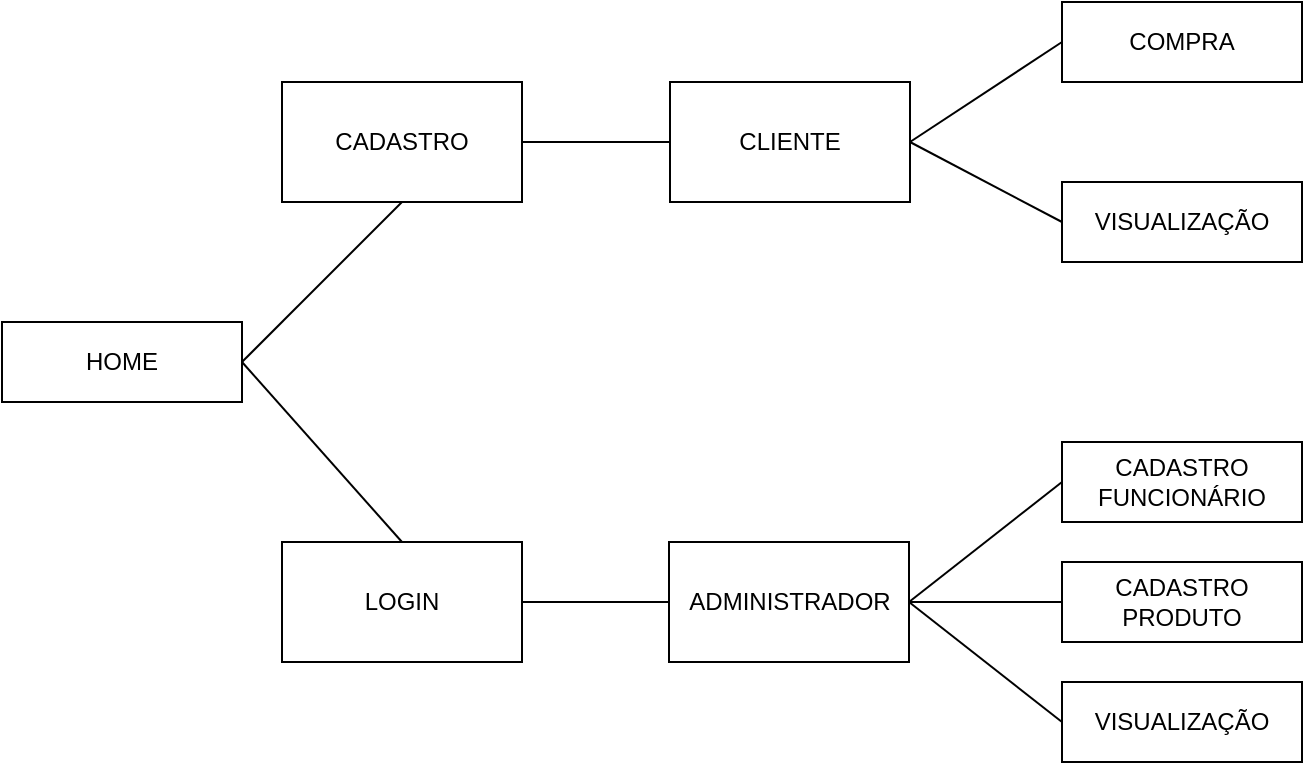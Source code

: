 <mxfile version="22.1.3" type="github">
  <diagram name="Página-1" id="RJLrpJErkAzs--GI1Qh0">
    <mxGraphModel dx="833" dy="454" grid="1" gridSize="10" guides="1" tooltips="1" connect="1" arrows="1" fold="1" page="1" pageScale="1" pageWidth="827" pageHeight="1169" math="0" shadow="0">
      <root>
        <mxCell id="0" />
        <mxCell id="1" parent="0" />
        <mxCell id="y7FlKb0LtAhKvf-wjRM2-1" value="HOME" style="rounded=0;whiteSpace=wrap;html=1;" vertex="1" parent="1">
          <mxGeometry x="20" y="220" width="120" height="40" as="geometry" />
        </mxCell>
        <mxCell id="y7FlKb0LtAhKvf-wjRM2-2" value="CADASTRO" style="rounded=0;whiteSpace=wrap;html=1;" vertex="1" parent="1">
          <mxGeometry x="160" y="100" width="120" height="60" as="geometry" />
        </mxCell>
        <mxCell id="y7FlKb0LtAhKvf-wjRM2-3" value="" style="endArrow=none;html=1;rounded=0;exitX=1;exitY=0.5;exitDx=0;exitDy=0;entryX=0.5;entryY=1;entryDx=0;entryDy=0;" edge="1" parent="1" source="y7FlKb0LtAhKvf-wjRM2-1" target="y7FlKb0LtAhKvf-wjRM2-2">
          <mxGeometry width="50" height="50" relative="1" as="geometry">
            <mxPoint x="390" y="260" as="sourcePoint" />
            <mxPoint x="440" y="210" as="targetPoint" />
          </mxGeometry>
        </mxCell>
        <mxCell id="y7FlKb0LtAhKvf-wjRM2-4" value="LOGIN" style="rounded=0;whiteSpace=wrap;html=1;" vertex="1" parent="1">
          <mxGeometry x="160" y="330" width="120" height="60" as="geometry" />
        </mxCell>
        <mxCell id="y7FlKb0LtAhKvf-wjRM2-5" value="" style="endArrow=none;html=1;rounded=0;exitX=1;exitY=0.5;exitDx=0;exitDy=0;entryX=0.5;entryY=0;entryDx=0;entryDy=0;" edge="1" parent="1" source="y7FlKb0LtAhKvf-wjRM2-1" target="y7FlKb0LtAhKvf-wjRM2-4">
          <mxGeometry width="50" height="50" relative="1" as="geometry">
            <mxPoint x="390" y="260" as="sourcePoint" />
            <mxPoint x="440" y="210" as="targetPoint" />
          </mxGeometry>
        </mxCell>
        <mxCell id="y7FlKb0LtAhKvf-wjRM2-6" value="CLIENTE" style="rounded=0;whiteSpace=wrap;html=1;" vertex="1" parent="1">
          <mxGeometry x="354" y="100" width="120" height="60" as="geometry" />
        </mxCell>
        <mxCell id="y7FlKb0LtAhKvf-wjRM2-7" value="" style="endArrow=none;html=1;rounded=0;exitX=1;exitY=0.5;exitDx=0;exitDy=0;entryX=0;entryY=0.5;entryDx=0;entryDy=0;" edge="1" parent="1" source="y7FlKb0LtAhKvf-wjRM2-2" target="y7FlKb0LtAhKvf-wjRM2-6">
          <mxGeometry width="50" height="50" relative="1" as="geometry">
            <mxPoint x="390" y="260" as="sourcePoint" />
            <mxPoint x="440" y="210" as="targetPoint" />
          </mxGeometry>
        </mxCell>
        <mxCell id="y7FlKb0LtAhKvf-wjRM2-8" value="ADMINISTRADOR" style="rounded=0;whiteSpace=wrap;html=1;" vertex="1" parent="1">
          <mxGeometry x="353.5" y="330" width="120" height="60" as="geometry" />
        </mxCell>
        <mxCell id="y7FlKb0LtAhKvf-wjRM2-9" value="" style="endArrow=none;html=1;rounded=0;exitX=1;exitY=0.5;exitDx=0;exitDy=0;entryX=0;entryY=0.5;entryDx=0;entryDy=0;" edge="1" parent="1" source="y7FlKb0LtAhKvf-wjRM2-4" target="y7FlKb0LtAhKvf-wjRM2-8">
          <mxGeometry width="50" height="50" relative="1" as="geometry">
            <mxPoint x="390" y="260" as="sourcePoint" />
            <mxPoint x="440" y="210" as="targetPoint" />
          </mxGeometry>
        </mxCell>
        <mxCell id="y7FlKb0LtAhKvf-wjRM2-10" value="COMPRA" style="rounded=0;whiteSpace=wrap;html=1;" vertex="1" parent="1">
          <mxGeometry x="550" y="60" width="120" height="40" as="geometry" />
        </mxCell>
        <mxCell id="y7FlKb0LtAhKvf-wjRM2-11" value="" style="endArrow=none;html=1;rounded=0;entryX=0;entryY=0.5;entryDx=0;entryDy=0;exitX=1;exitY=0.5;exitDx=0;exitDy=0;" edge="1" parent="1" source="y7FlKb0LtAhKvf-wjRM2-6" target="y7FlKb0LtAhKvf-wjRM2-10">
          <mxGeometry width="50" height="50" relative="1" as="geometry">
            <mxPoint x="390" y="260" as="sourcePoint" />
            <mxPoint x="440" y="210" as="targetPoint" />
          </mxGeometry>
        </mxCell>
        <mxCell id="y7FlKb0LtAhKvf-wjRM2-12" value="VISUALIZAÇÃO" style="rounded=0;whiteSpace=wrap;html=1;" vertex="1" parent="1">
          <mxGeometry x="550" y="150" width="120" height="40" as="geometry" />
        </mxCell>
        <mxCell id="y7FlKb0LtAhKvf-wjRM2-13" value="" style="endArrow=none;html=1;rounded=0;exitX=0;exitY=0.5;exitDx=0;exitDy=0;entryX=1;entryY=0.5;entryDx=0;entryDy=0;" edge="1" parent="1" source="y7FlKb0LtAhKvf-wjRM2-12" target="y7FlKb0LtAhKvf-wjRM2-6">
          <mxGeometry width="50" height="50" relative="1" as="geometry">
            <mxPoint x="390" y="260" as="sourcePoint" />
            <mxPoint x="440" y="210" as="targetPoint" />
          </mxGeometry>
        </mxCell>
        <mxCell id="y7FlKb0LtAhKvf-wjRM2-14" value="CADASTRO FUNCIONÁRIO" style="rounded=0;whiteSpace=wrap;html=1;" vertex="1" parent="1">
          <mxGeometry x="550" y="280" width="120" height="40" as="geometry" />
        </mxCell>
        <mxCell id="y7FlKb0LtAhKvf-wjRM2-15" value="CADASTRO PRODUTO" style="rounded=0;whiteSpace=wrap;html=1;" vertex="1" parent="1">
          <mxGeometry x="550" y="340" width="120" height="40" as="geometry" />
        </mxCell>
        <mxCell id="y7FlKb0LtAhKvf-wjRM2-16" value="" style="endArrow=none;html=1;rounded=0;exitX=0;exitY=0.5;exitDx=0;exitDy=0;entryX=1;entryY=0.5;entryDx=0;entryDy=0;" edge="1" parent="1" source="y7FlKb0LtAhKvf-wjRM2-14" target="y7FlKb0LtAhKvf-wjRM2-8">
          <mxGeometry width="50" height="50" relative="1" as="geometry">
            <mxPoint x="390" y="260" as="sourcePoint" />
            <mxPoint x="440" y="210" as="targetPoint" />
          </mxGeometry>
        </mxCell>
        <mxCell id="y7FlKb0LtAhKvf-wjRM2-17" value="" style="endArrow=none;html=1;rounded=0;exitX=0;exitY=0.5;exitDx=0;exitDy=0;entryX=1;entryY=0.5;entryDx=0;entryDy=0;" edge="1" parent="1" source="y7FlKb0LtAhKvf-wjRM2-15" target="y7FlKb0LtAhKvf-wjRM2-8">
          <mxGeometry width="50" height="50" relative="1" as="geometry">
            <mxPoint x="390" y="260" as="sourcePoint" />
            <mxPoint x="440" y="210" as="targetPoint" />
          </mxGeometry>
        </mxCell>
        <mxCell id="y7FlKb0LtAhKvf-wjRM2-18" value="VISUALIZAÇÃO" style="rounded=0;whiteSpace=wrap;html=1;" vertex="1" parent="1">
          <mxGeometry x="550" y="400" width="120" height="40" as="geometry" />
        </mxCell>
        <mxCell id="y7FlKb0LtAhKvf-wjRM2-19" value="" style="endArrow=none;html=1;rounded=0;entryX=0;entryY=0.5;entryDx=0;entryDy=0;exitX=1;exitY=0.5;exitDx=0;exitDy=0;" edge="1" parent="1" source="y7FlKb0LtAhKvf-wjRM2-8" target="y7FlKb0LtAhKvf-wjRM2-18">
          <mxGeometry width="50" height="50" relative="1" as="geometry">
            <mxPoint x="390" y="260" as="sourcePoint" />
            <mxPoint x="440" y="210" as="targetPoint" />
          </mxGeometry>
        </mxCell>
      </root>
    </mxGraphModel>
  </diagram>
</mxfile>
